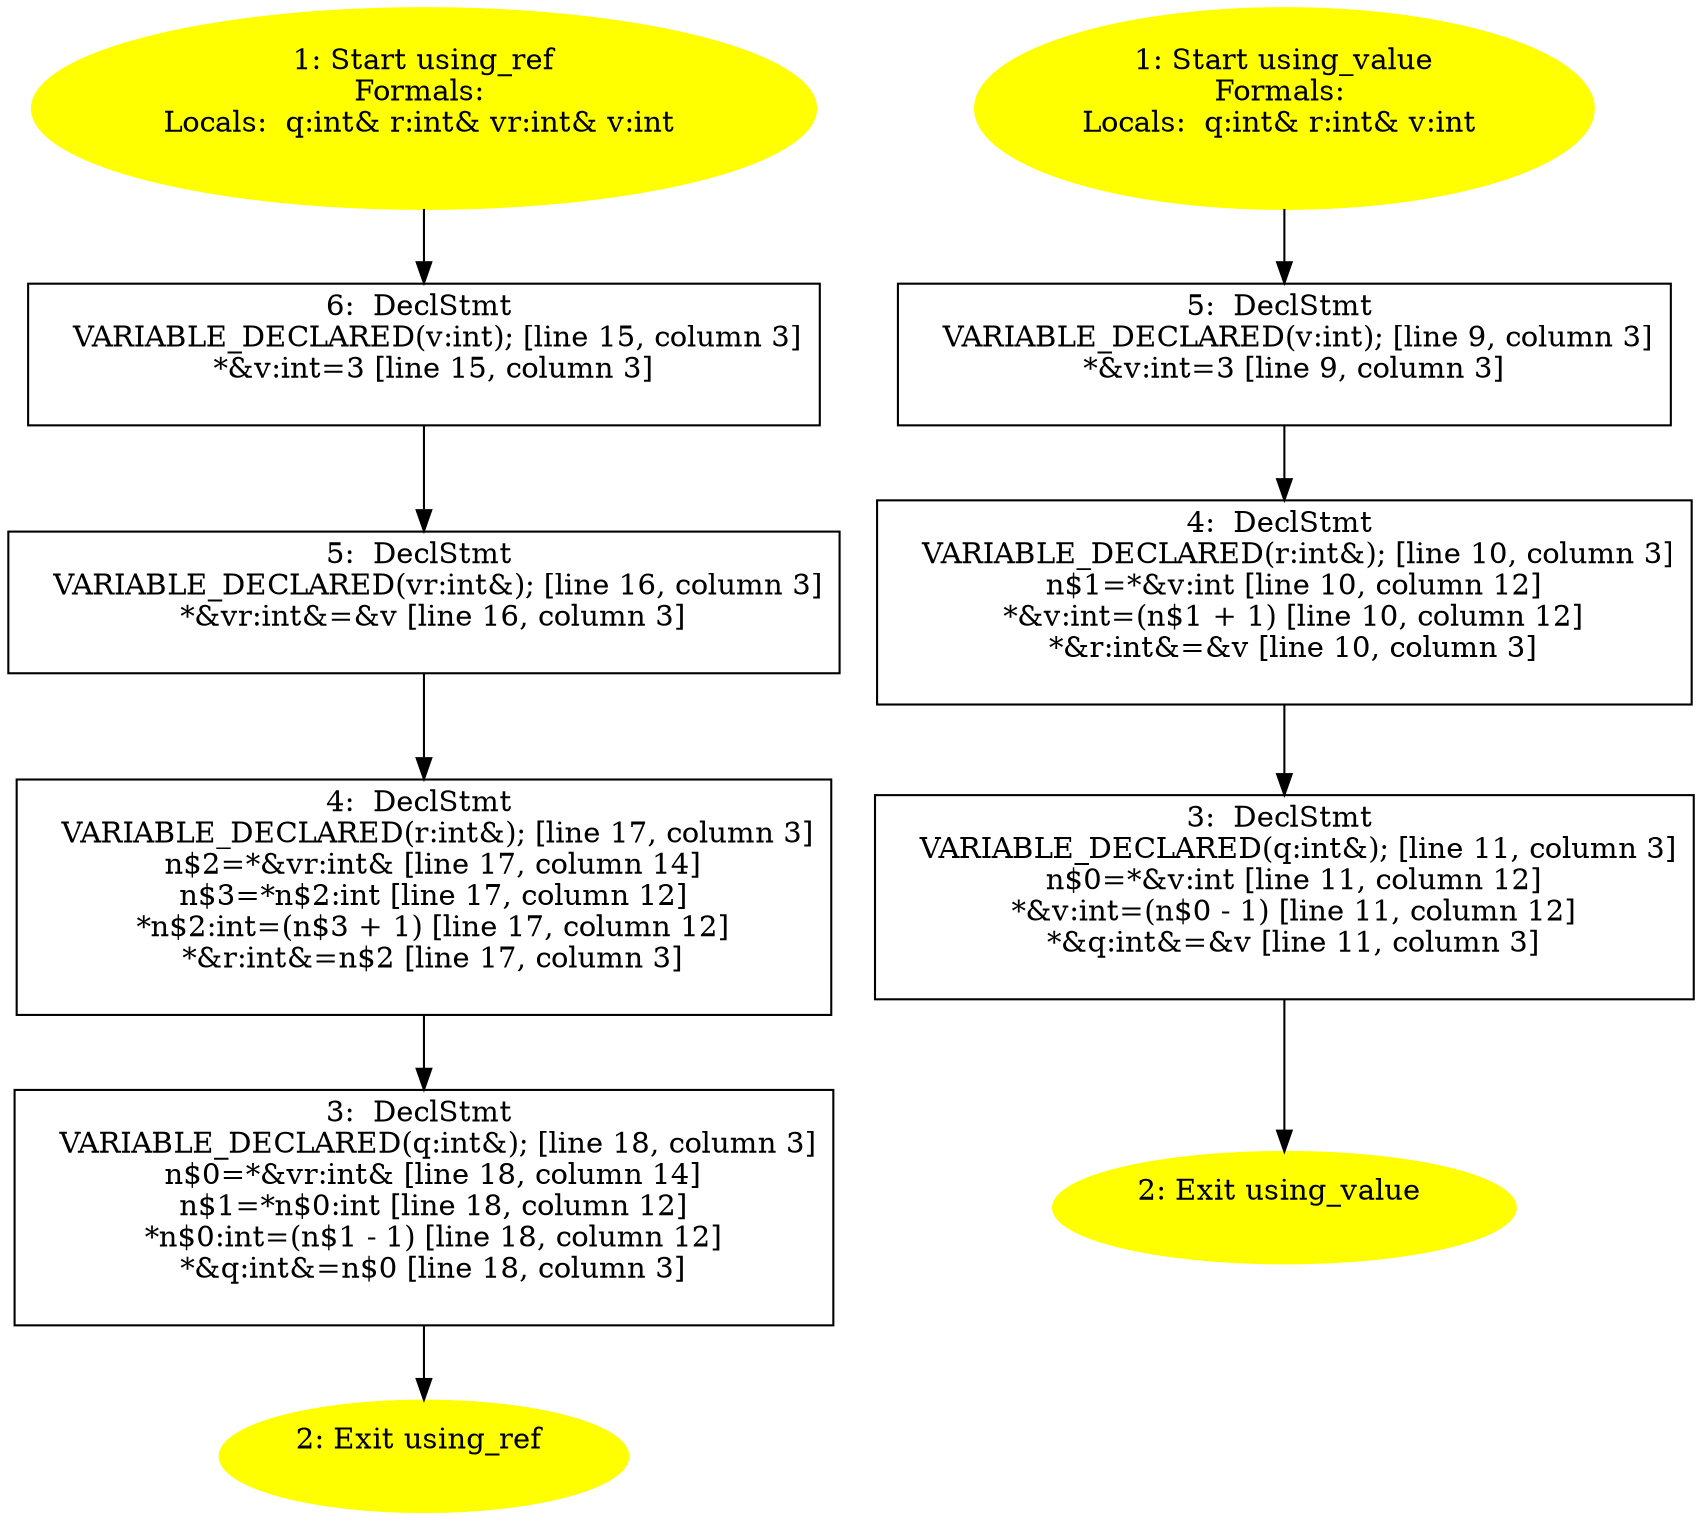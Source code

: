 /* @generated */
digraph cfg {
"using_ref#11585308534136333375.096010b8466cdacb_1" [label="1: Start using_ref\nFormals: \nLocals:  q:int& r:int& vr:int& v:int \n  " color=yellow style=filled]
	

	 "using_ref#11585308534136333375.096010b8466cdacb_1" -> "using_ref#11585308534136333375.096010b8466cdacb_6" ;
"using_ref#11585308534136333375.096010b8466cdacb_2" [label="2: Exit using_ref \n  " color=yellow style=filled]
	

"using_ref#11585308534136333375.096010b8466cdacb_3" [label="3:  DeclStmt \n   VARIABLE_DECLARED(q:int&); [line 18, column 3]\n  n$0=*&vr:int& [line 18, column 14]\n  n$1=*n$0:int [line 18, column 12]\n  *n$0:int=(n$1 - 1) [line 18, column 12]\n  *&q:int&=n$0 [line 18, column 3]\n " shape="box"]
	

	 "using_ref#11585308534136333375.096010b8466cdacb_3" -> "using_ref#11585308534136333375.096010b8466cdacb_2" ;
"using_ref#11585308534136333375.096010b8466cdacb_4" [label="4:  DeclStmt \n   VARIABLE_DECLARED(r:int&); [line 17, column 3]\n  n$2=*&vr:int& [line 17, column 14]\n  n$3=*n$2:int [line 17, column 12]\n  *n$2:int=(n$3 + 1) [line 17, column 12]\n  *&r:int&=n$2 [line 17, column 3]\n " shape="box"]
	

	 "using_ref#11585308534136333375.096010b8466cdacb_4" -> "using_ref#11585308534136333375.096010b8466cdacb_3" ;
"using_ref#11585308534136333375.096010b8466cdacb_5" [label="5:  DeclStmt \n   VARIABLE_DECLARED(vr:int&); [line 16, column 3]\n  *&vr:int&=&v [line 16, column 3]\n " shape="box"]
	

	 "using_ref#11585308534136333375.096010b8466cdacb_5" -> "using_ref#11585308534136333375.096010b8466cdacb_4" ;
"using_ref#11585308534136333375.096010b8466cdacb_6" [label="6:  DeclStmt \n   VARIABLE_DECLARED(v:int); [line 15, column 3]\n  *&v:int=3 [line 15, column 3]\n " shape="box"]
	

	 "using_ref#11585308534136333375.096010b8466cdacb_6" -> "using_ref#11585308534136333375.096010b8466cdacb_5" ;
"using_value#13692921440907975250.fad67099f85ea68e_1" [label="1: Start using_value\nFormals: \nLocals:  q:int& r:int& v:int \n  " color=yellow style=filled]
	

	 "using_value#13692921440907975250.fad67099f85ea68e_1" -> "using_value#13692921440907975250.fad67099f85ea68e_5" ;
"using_value#13692921440907975250.fad67099f85ea68e_2" [label="2: Exit using_value \n  " color=yellow style=filled]
	

"using_value#13692921440907975250.fad67099f85ea68e_3" [label="3:  DeclStmt \n   VARIABLE_DECLARED(q:int&); [line 11, column 3]\n  n$0=*&v:int [line 11, column 12]\n  *&v:int=(n$0 - 1) [line 11, column 12]\n  *&q:int&=&v [line 11, column 3]\n " shape="box"]
	

	 "using_value#13692921440907975250.fad67099f85ea68e_3" -> "using_value#13692921440907975250.fad67099f85ea68e_2" ;
"using_value#13692921440907975250.fad67099f85ea68e_4" [label="4:  DeclStmt \n   VARIABLE_DECLARED(r:int&); [line 10, column 3]\n  n$1=*&v:int [line 10, column 12]\n  *&v:int=(n$1 + 1) [line 10, column 12]\n  *&r:int&=&v [line 10, column 3]\n " shape="box"]
	

	 "using_value#13692921440907975250.fad67099f85ea68e_4" -> "using_value#13692921440907975250.fad67099f85ea68e_3" ;
"using_value#13692921440907975250.fad67099f85ea68e_5" [label="5:  DeclStmt \n   VARIABLE_DECLARED(v:int); [line 9, column 3]\n  *&v:int=3 [line 9, column 3]\n " shape="box"]
	

	 "using_value#13692921440907975250.fad67099f85ea68e_5" -> "using_value#13692921440907975250.fad67099f85ea68e_4" ;
}
